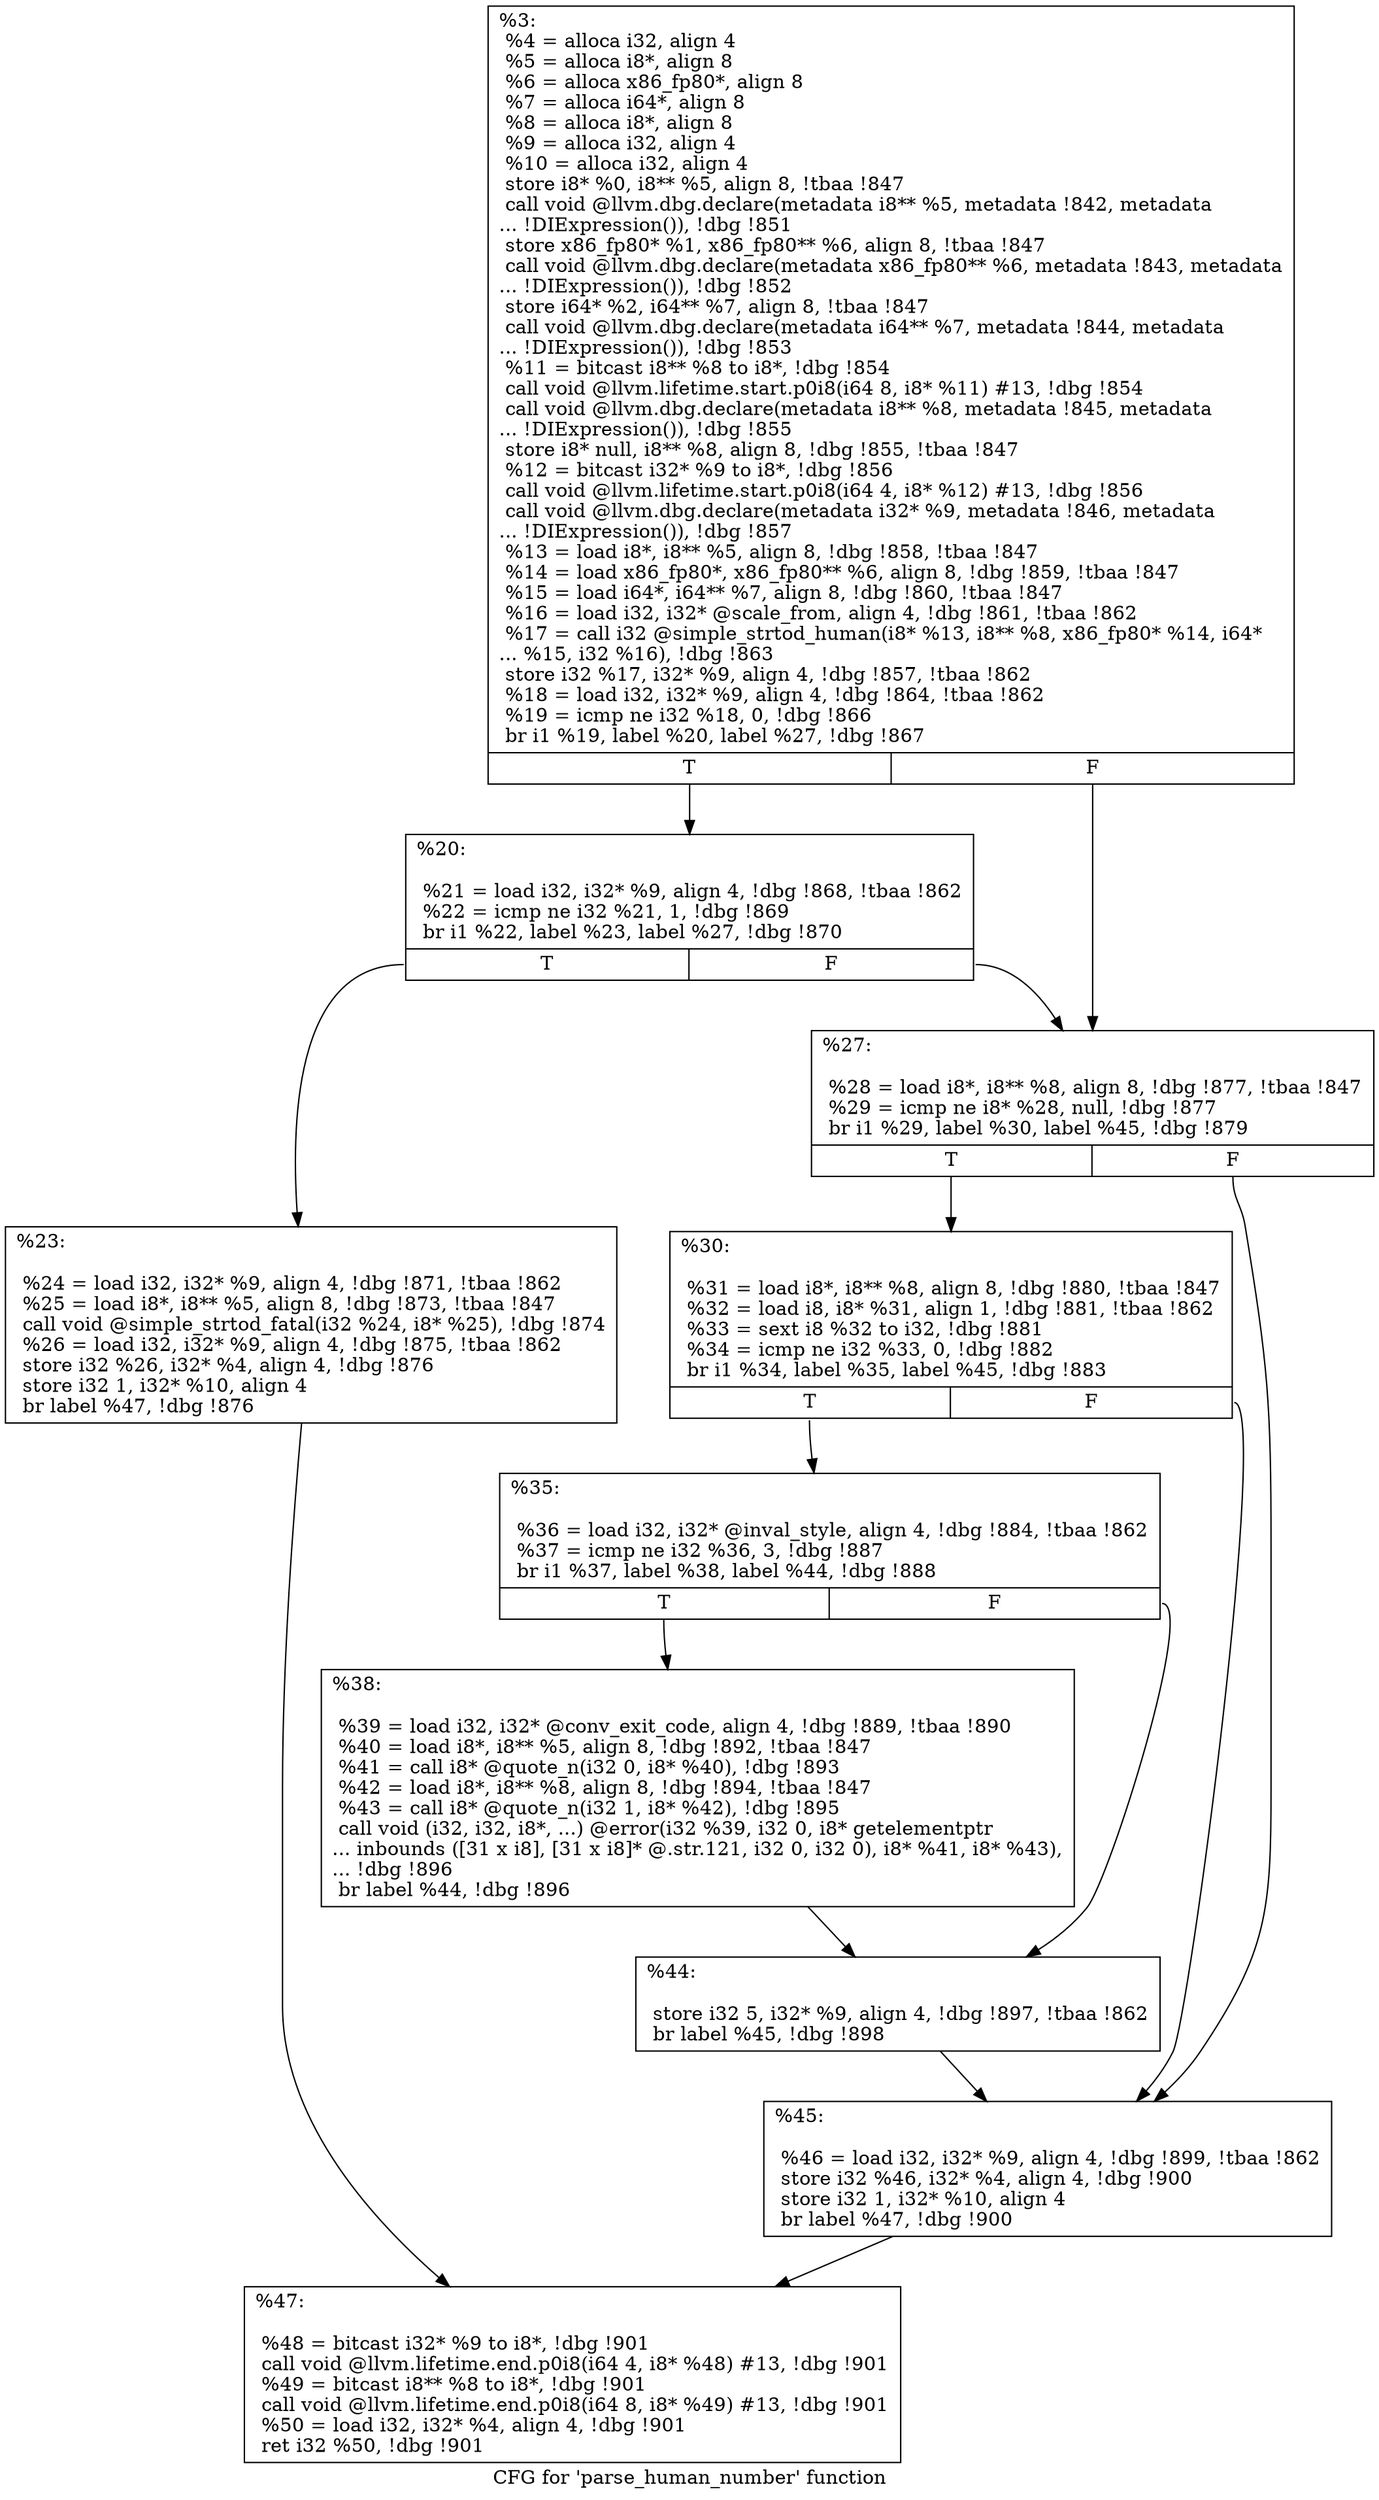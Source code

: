 digraph "CFG for 'parse_human_number' function" {
	label="CFG for 'parse_human_number' function";

	Node0xac5e80 [shape=record,label="{%3:\l  %4 = alloca i32, align 4\l  %5 = alloca i8*, align 8\l  %6 = alloca x86_fp80*, align 8\l  %7 = alloca i64*, align 8\l  %8 = alloca i8*, align 8\l  %9 = alloca i32, align 4\l  %10 = alloca i32, align 4\l  store i8* %0, i8** %5, align 8, !tbaa !847\l  call void @llvm.dbg.declare(metadata i8** %5, metadata !842, metadata\l... !DIExpression()), !dbg !851\l  store x86_fp80* %1, x86_fp80** %6, align 8, !tbaa !847\l  call void @llvm.dbg.declare(metadata x86_fp80** %6, metadata !843, metadata\l... !DIExpression()), !dbg !852\l  store i64* %2, i64** %7, align 8, !tbaa !847\l  call void @llvm.dbg.declare(metadata i64** %7, metadata !844, metadata\l... !DIExpression()), !dbg !853\l  %11 = bitcast i8** %8 to i8*, !dbg !854\l  call void @llvm.lifetime.start.p0i8(i64 8, i8* %11) #13, !dbg !854\l  call void @llvm.dbg.declare(metadata i8** %8, metadata !845, metadata\l... !DIExpression()), !dbg !855\l  store i8* null, i8** %8, align 8, !dbg !855, !tbaa !847\l  %12 = bitcast i32* %9 to i8*, !dbg !856\l  call void @llvm.lifetime.start.p0i8(i64 4, i8* %12) #13, !dbg !856\l  call void @llvm.dbg.declare(metadata i32* %9, metadata !846, metadata\l... !DIExpression()), !dbg !857\l  %13 = load i8*, i8** %5, align 8, !dbg !858, !tbaa !847\l  %14 = load x86_fp80*, x86_fp80** %6, align 8, !dbg !859, !tbaa !847\l  %15 = load i64*, i64** %7, align 8, !dbg !860, !tbaa !847\l  %16 = load i32, i32* @scale_from, align 4, !dbg !861, !tbaa !862\l  %17 = call i32 @simple_strtod_human(i8* %13, i8** %8, x86_fp80* %14, i64*\l... %15, i32 %16), !dbg !863\l  store i32 %17, i32* %9, align 4, !dbg !857, !tbaa !862\l  %18 = load i32, i32* %9, align 4, !dbg !864, !tbaa !862\l  %19 = icmp ne i32 %18, 0, !dbg !866\l  br i1 %19, label %20, label %27, !dbg !867\l|{<s0>T|<s1>F}}"];
	Node0xac5e80:s0 -> Node0xac6480;
	Node0xac5e80:s1 -> Node0xac6520;
	Node0xac6480 [shape=record,label="{%20:\l\l  %21 = load i32, i32* %9, align 4, !dbg !868, !tbaa !862\l  %22 = icmp ne i32 %21, 1, !dbg !869\l  br i1 %22, label %23, label %27, !dbg !870\l|{<s0>T|<s1>F}}"];
	Node0xac6480:s0 -> Node0xac64d0;
	Node0xac6480:s1 -> Node0xac6520;
	Node0xac64d0 [shape=record,label="{%23:\l\l  %24 = load i32, i32* %9, align 4, !dbg !871, !tbaa !862\l  %25 = load i8*, i8** %5, align 8, !dbg !873, !tbaa !847\l  call void @simple_strtod_fatal(i32 %24, i8* %25), !dbg !874\l  %26 = load i32, i32* %9, align 4, !dbg !875, !tbaa !862\l  store i32 %26, i32* %4, align 4, !dbg !876\l  store i32 1, i32* %10, align 4\l  br label %47, !dbg !876\l}"];
	Node0xac64d0 -> Node0xac6700;
	Node0xac6520 [shape=record,label="{%27:\l\l  %28 = load i8*, i8** %8, align 8, !dbg !877, !tbaa !847\l  %29 = icmp ne i8* %28, null, !dbg !877\l  br i1 %29, label %30, label %45, !dbg !879\l|{<s0>T|<s1>F}}"];
	Node0xac6520:s0 -> Node0xac6570;
	Node0xac6520:s1 -> Node0xac66b0;
	Node0xac6570 [shape=record,label="{%30:\l\l  %31 = load i8*, i8** %8, align 8, !dbg !880, !tbaa !847\l  %32 = load i8, i8* %31, align 1, !dbg !881, !tbaa !862\l  %33 = sext i8 %32 to i32, !dbg !881\l  %34 = icmp ne i32 %33, 0, !dbg !882\l  br i1 %34, label %35, label %45, !dbg !883\l|{<s0>T|<s1>F}}"];
	Node0xac6570:s0 -> Node0xac65c0;
	Node0xac6570:s1 -> Node0xac66b0;
	Node0xac65c0 [shape=record,label="{%35:\l\l  %36 = load i32, i32* @inval_style, align 4, !dbg !884, !tbaa !862\l  %37 = icmp ne i32 %36, 3, !dbg !887\l  br i1 %37, label %38, label %44, !dbg !888\l|{<s0>T|<s1>F}}"];
	Node0xac65c0:s0 -> Node0xac6610;
	Node0xac65c0:s1 -> Node0xac6660;
	Node0xac6610 [shape=record,label="{%38:\l\l  %39 = load i32, i32* @conv_exit_code, align 4, !dbg !889, !tbaa !890\l  %40 = load i8*, i8** %5, align 8, !dbg !892, !tbaa !847\l  %41 = call i8* @quote_n(i32 0, i8* %40), !dbg !893\l  %42 = load i8*, i8** %8, align 8, !dbg !894, !tbaa !847\l  %43 = call i8* @quote_n(i32 1, i8* %42), !dbg !895\l  call void (i32, i32, i8*, ...) @error(i32 %39, i32 0, i8* getelementptr\l... inbounds ([31 x i8], [31 x i8]* @.str.121, i32 0, i32 0), i8* %41, i8* %43),\l... !dbg !896\l  br label %44, !dbg !896\l}"];
	Node0xac6610 -> Node0xac6660;
	Node0xac6660 [shape=record,label="{%44:\l\l  store i32 5, i32* %9, align 4, !dbg !897, !tbaa !862\l  br label %45, !dbg !898\l}"];
	Node0xac6660 -> Node0xac66b0;
	Node0xac66b0 [shape=record,label="{%45:\l\l  %46 = load i32, i32* %9, align 4, !dbg !899, !tbaa !862\l  store i32 %46, i32* %4, align 4, !dbg !900\l  store i32 1, i32* %10, align 4\l  br label %47, !dbg !900\l}"];
	Node0xac66b0 -> Node0xac6700;
	Node0xac6700 [shape=record,label="{%47:\l\l  %48 = bitcast i32* %9 to i8*, !dbg !901\l  call void @llvm.lifetime.end.p0i8(i64 4, i8* %48) #13, !dbg !901\l  %49 = bitcast i8** %8 to i8*, !dbg !901\l  call void @llvm.lifetime.end.p0i8(i64 8, i8* %49) #13, !dbg !901\l  %50 = load i32, i32* %4, align 4, !dbg !901\l  ret i32 %50, !dbg !901\l}"];
}

